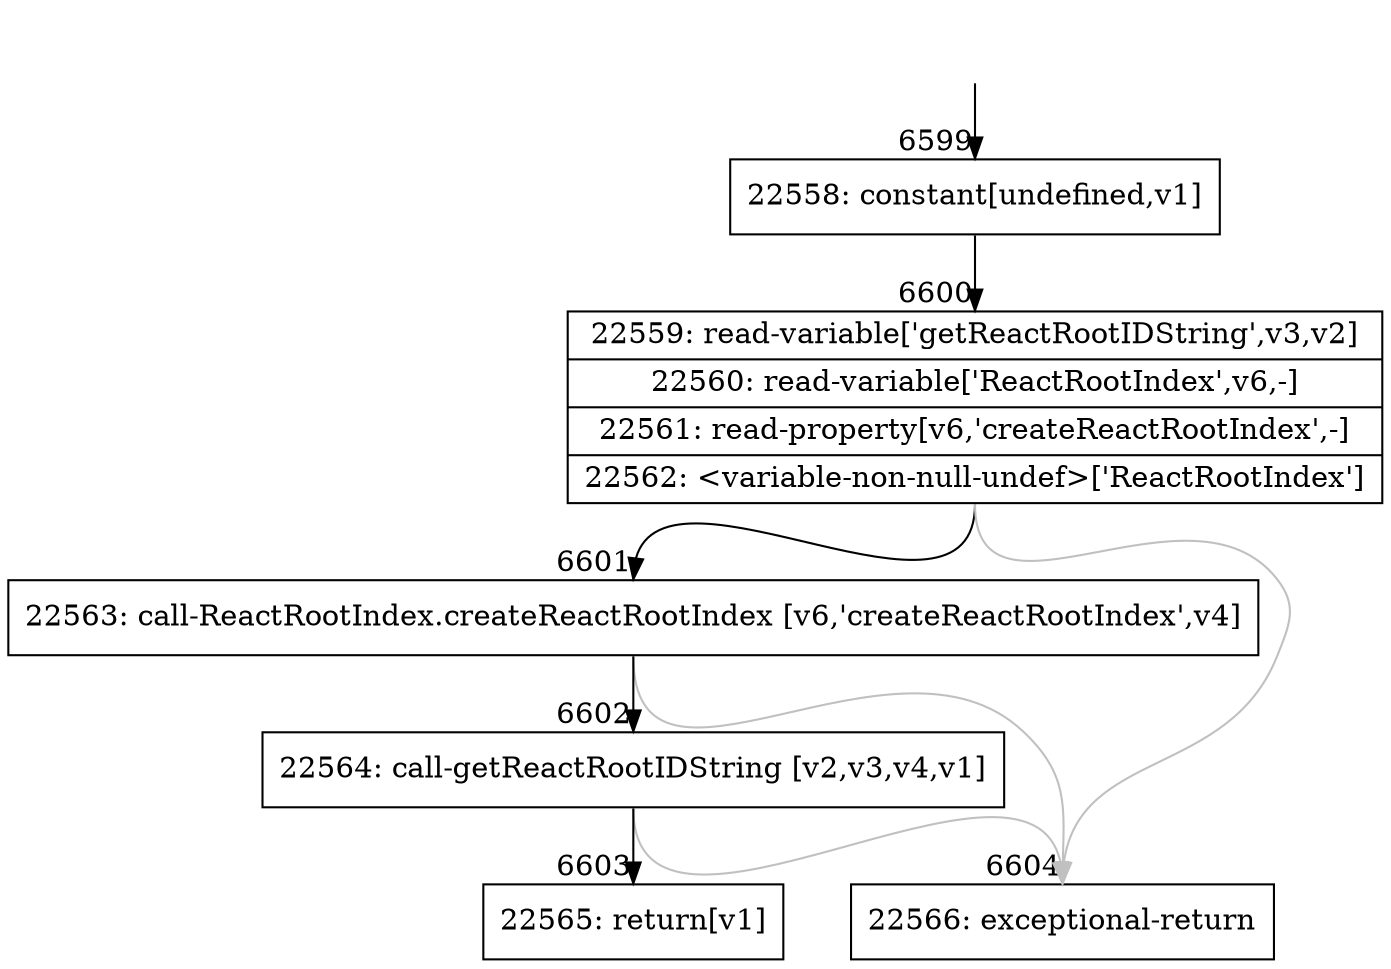 digraph {
rankdir="TD"
BB_entry451[shape=none,label=""];
BB_entry451 -> BB6599 [tailport=s, headport=n, headlabel="    6599"]
BB6599 [shape=record label="{22558: constant[undefined,v1]}" ] 
BB6599 -> BB6600 [tailport=s, headport=n, headlabel="      6600"]
BB6600 [shape=record label="{22559: read-variable['getReactRootIDString',v3,v2]|22560: read-variable['ReactRootIndex',v6,-]|22561: read-property[v6,'createReactRootIndex',-]|22562: \<variable-non-null-undef\>['ReactRootIndex']}" ] 
BB6600 -> BB6601 [tailport=s, headport=n, headlabel="      6601"]
BB6600 -> BB6604 [tailport=s, headport=n, color=gray, headlabel="      6604"]
BB6601 [shape=record label="{22563: call-ReactRootIndex.createReactRootIndex [v6,'createReactRootIndex',v4]}" ] 
BB6601 -> BB6602 [tailport=s, headport=n, headlabel="      6602"]
BB6601 -> BB6604 [tailport=s, headport=n, color=gray]
BB6602 [shape=record label="{22564: call-getReactRootIDString [v2,v3,v4,v1]}" ] 
BB6602 -> BB6603 [tailport=s, headport=n, headlabel="      6603"]
BB6602 -> BB6604 [tailport=s, headport=n, color=gray]
BB6603 [shape=record label="{22565: return[v1]}" ] 
BB6604 [shape=record label="{22566: exceptional-return}" ] 
//#$~ 11512
}
